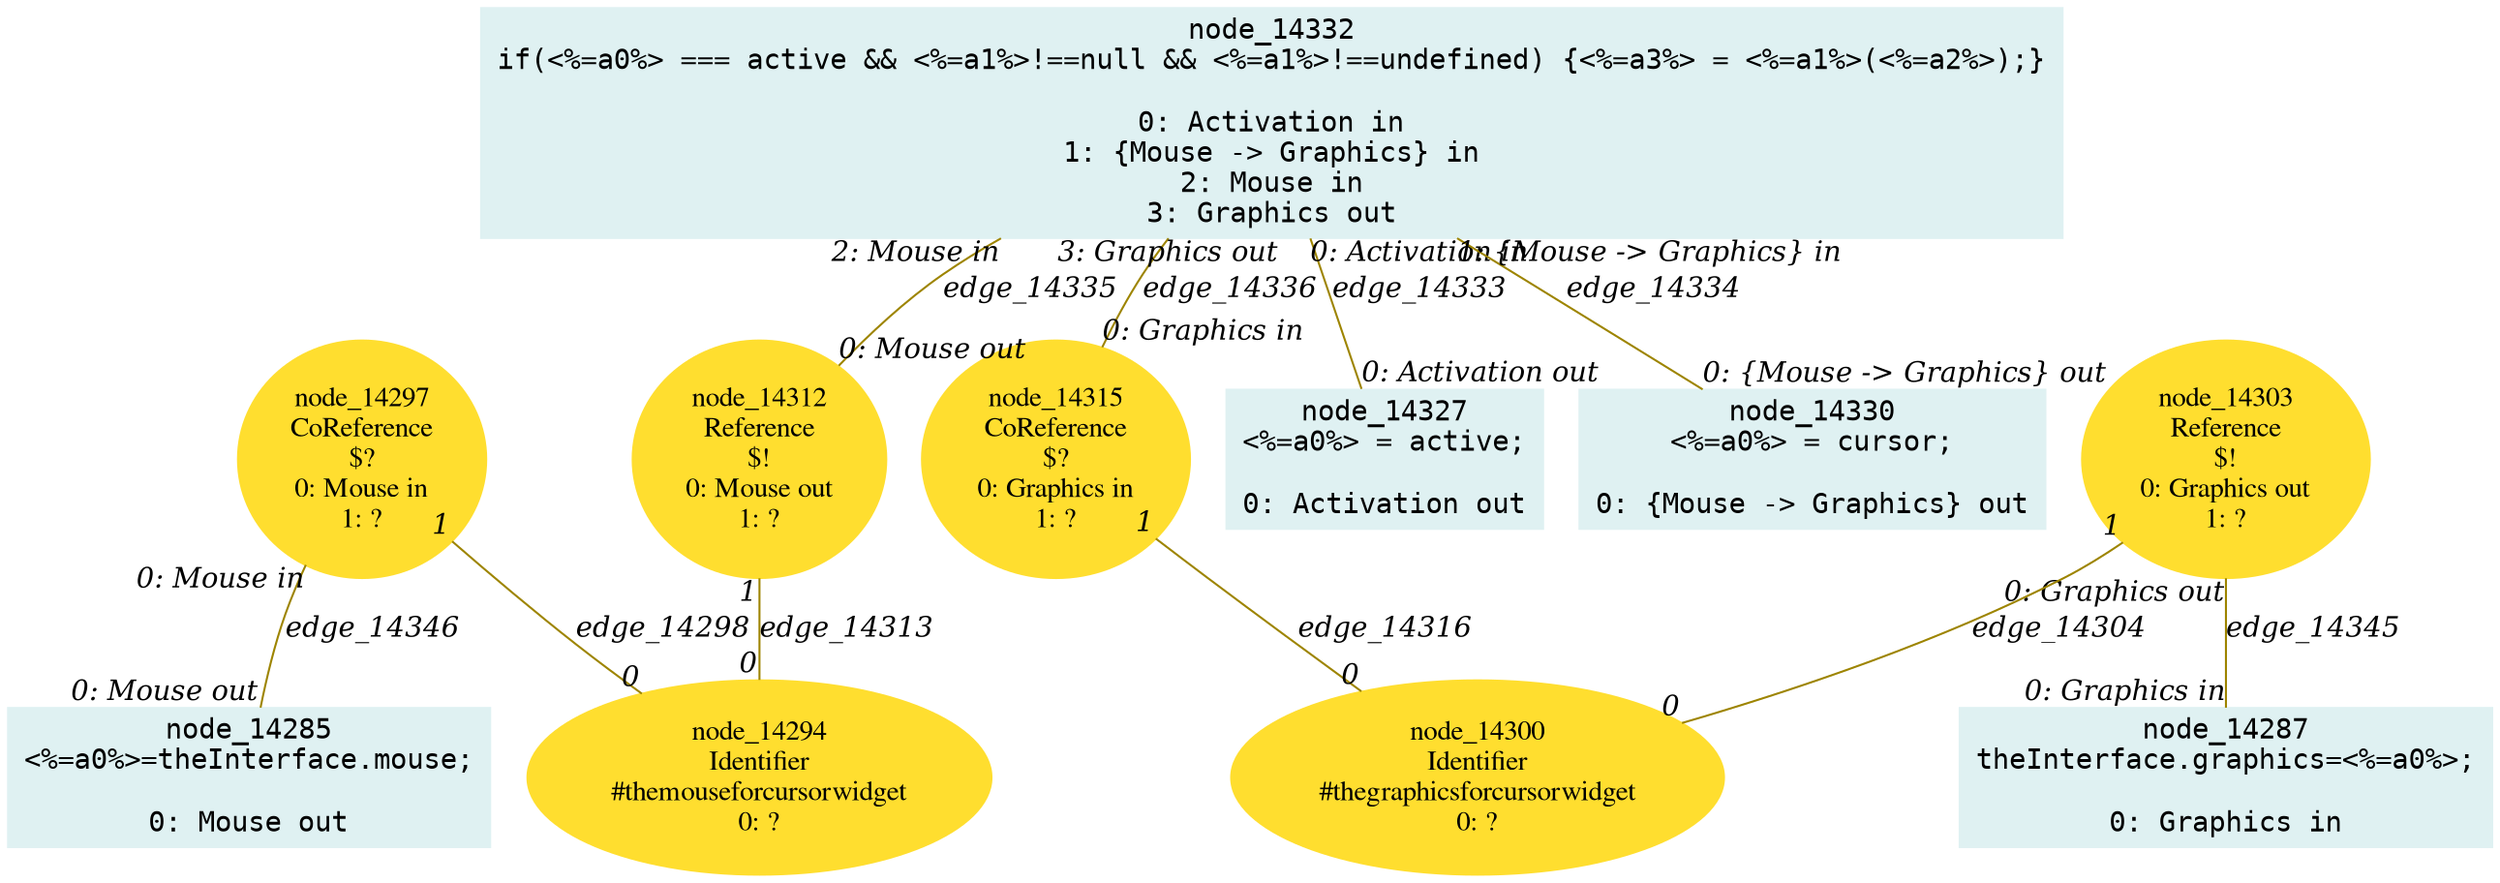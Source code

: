 digraph g{node_14285 [shape="box", style="filled", color="#dff1f2", fontname="Courier", label="node_14285
<%=a0%>=theInterface.mouse;

0: Mouse out" ]
node_14287 [shape="box", style="filled", color="#dff1f2", fontname="Courier", label="node_14287
theInterface.graphics=<%=a0%>;

0: Graphics in" ]
node_14294 [shape="ellipse", style="filled", color="#ffde2f", fontname="Times", label="node_14294
Identifier
#themouseforcursorwidget
0: ?" ]
node_14297 [shape="ellipse", style="filled", color="#ffde2f", fontname="Times", label="node_14297
CoReference
$?
0: Mouse in
1: ?" ]
node_14300 [shape="ellipse", style="filled", color="#ffde2f", fontname="Times", label="node_14300
Identifier
#thegraphicsforcursorwidget
0: ?" ]
node_14303 [shape="ellipse", style="filled", color="#ffde2f", fontname="Times", label="node_14303
Reference
$!
0: Graphics out
1: ?" ]
node_14312 [shape="ellipse", style="filled", color="#ffde2f", fontname="Times", label="node_14312
Reference
$!
0: Mouse out
1: ?" ]
node_14315 [shape="ellipse", style="filled", color="#ffde2f", fontname="Times", label="node_14315
CoReference
$?
0: Graphics in
1: ?" ]
node_14327 [shape="box", style="filled", color="#dff1f2", fontname="Courier", label="node_14327
<%=a0%> = active;

0: Activation out" ]
node_14330 [shape="box", style="filled", color="#dff1f2", fontname="Courier", label="node_14330
<%=a0%> = cursor;

0: {Mouse -> Graphics} out" ]
node_14332 [shape="box", style="filled", color="#dff1f2", fontname="Courier", label="node_14332
if(<%=a0%> === active && <%=a1%>!==null && <%=a1%>!==undefined) {<%=a3%> = <%=a1%>(<%=a2%>);}

0: Activation in
1: {Mouse -> Graphics} in
2: Mouse in
3: Graphics out" ]
node_14297 -> node_14294 [dir=none, arrowHead=none, fontname="Times-Italic", arrowsize=1, color="#9d8400", label="edge_14298",  headlabel="0", taillabel="1" ]
node_14303 -> node_14300 [dir=none, arrowHead=none, fontname="Times-Italic", arrowsize=1, color="#9d8400", label="edge_14304",  headlabel="0", taillabel="1" ]
node_14312 -> node_14294 [dir=none, arrowHead=none, fontname="Times-Italic", arrowsize=1, color="#9d8400", label="edge_14313",  headlabel="0", taillabel="1" ]
node_14315 -> node_14300 [dir=none, arrowHead=none, fontname="Times-Italic", arrowsize=1, color="#9d8400", label="edge_14316",  headlabel="0", taillabel="1" ]
node_14332 -> node_14327 [dir=none, arrowHead=none, fontname="Times-Italic", arrowsize=1, color="#9d8400", label="edge_14333",  headlabel="0: Activation out", taillabel="0: Activation in" ]
node_14332 -> node_14330 [dir=none, arrowHead=none, fontname="Times-Italic", arrowsize=1, color="#9d8400", label="edge_14334",  headlabel="0: {Mouse -> Graphics} out", taillabel="1: {Mouse -> Graphics} in" ]
node_14332 -> node_14312 [dir=none, arrowHead=none, fontname="Times-Italic", arrowsize=1, color="#9d8400", label="edge_14335",  headlabel="0: Mouse out", taillabel="2: Mouse in" ]
node_14332 -> node_14315 [dir=none, arrowHead=none, fontname="Times-Italic", arrowsize=1, color="#9d8400", label="edge_14336",  headlabel="0: Graphics in", taillabel="3: Graphics out" ]
node_14303 -> node_14287 [dir=none, arrowHead=none, fontname="Times-Italic", arrowsize=1, color="#9d8400", label="edge_14345",  headlabel="0: Graphics in", taillabel="0: Graphics out" ]
node_14297 -> node_14285 [dir=none, arrowHead=none, fontname="Times-Italic", arrowsize=1, color="#9d8400", label="edge_14346",  headlabel="0: Mouse out", taillabel="0: Mouse in" ]
}